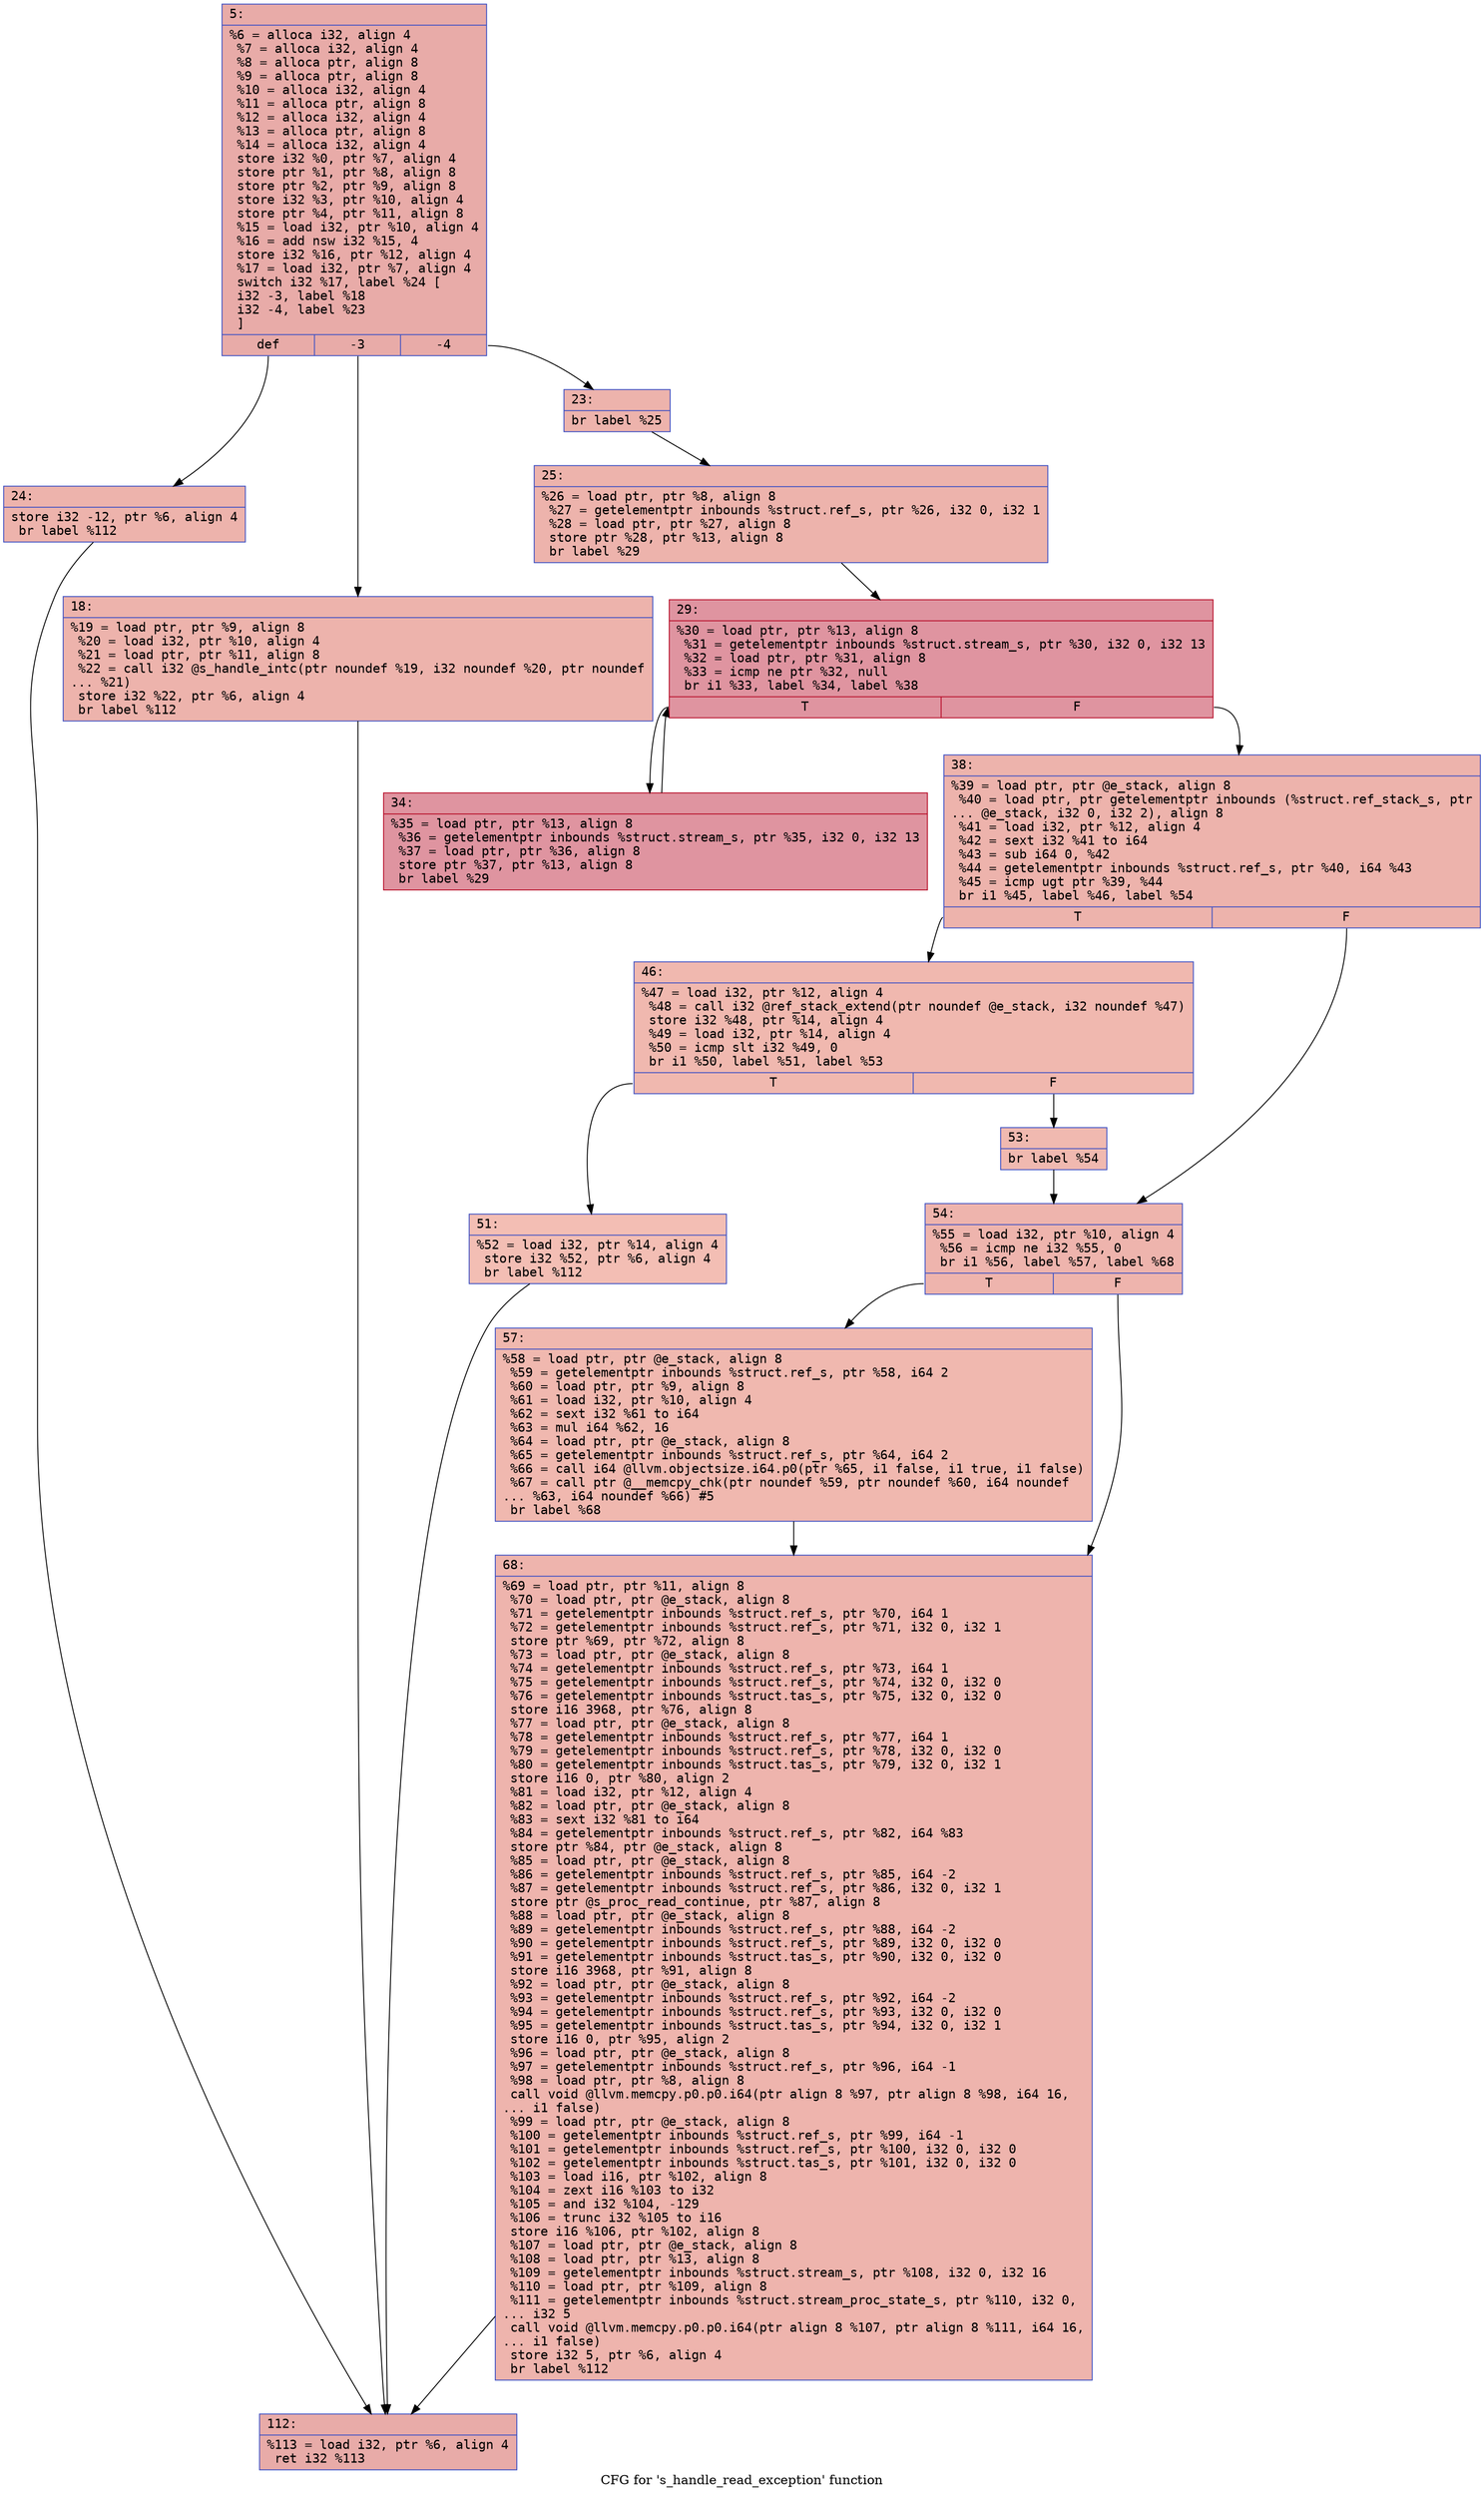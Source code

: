 digraph "CFG for 's_handle_read_exception' function" {
	label="CFG for 's_handle_read_exception' function";

	Node0x6000029e2440 [shape=record,color="#3d50c3ff", style=filled, fillcolor="#cc403a70" fontname="Courier",label="{5:\l|  %6 = alloca i32, align 4\l  %7 = alloca i32, align 4\l  %8 = alloca ptr, align 8\l  %9 = alloca ptr, align 8\l  %10 = alloca i32, align 4\l  %11 = alloca ptr, align 8\l  %12 = alloca i32, align 4\l  %13 = alloca ptr, align 8\l  %14 = alloca i32, align 4\l  store i32 %0, ptr %7, align 4\l  store ptr %1, ptr %8, align 8\l  store ptr %2, ptr %9, align 8\l  store i32 %3, ptr %10, align 4\l  store ptr %4, ptr %11, align 8\l  %15 = load i32, ptr %10, align 4\l  %16 = add nsw i32 %15, 4\l  store i32 %16, ptr %12, align 4\l  %17 = load i32, ptr %7, align 4\l  switch i32 %17, label %24 [\l    i32 -3, label %18\l    i32 -4, label %23\l  ]\l|{<s0>def|<s1>-3|<s2>-4}}"];
	Node0x6000029e2440:s0 -> Node0x6000029e2530[tooltip="5 -> 24\nProbability 33.33%" ];
	Node0x6000029e2440:s1 -> Node0x6000029e2490[tooltip="5 -> 18\nProbability 33.33%" ];
	Node0x6000029e2440:s2 -> Node0x6000029e24e0[tooltip="5 -> 23\nProbability 33.33%" ];
	Node0x6000029e2490 [shape=record,color="#3d50c3ff", style=filled, fillcolor="#d6524470" fontname="Courier",label="{18:\l|  %19 = load ptr, ptr %9, align 8\l  %20 = load i32, ptr %10, align 4\l  %21 = load ptr, ptr %11, align 8\l  %22 = call i32 @s_handle_intc(ptr noundef %19, i32 noundef %20, ptr noundef\l... %21)\l  store i32 %22, ptr %6, align 4\l  br label %112\l}"];
	Node0x6000029e2490 -> Node0x6000029e28a0[tooltip="18 -> 112\nProbability 100.00%" ];
	Node0x6000029e24e0 [shape=record,color="#3d50c3ff", style=filled, fillcolor="#d6524470" fontname="Courier",label="{23:\l|  br label %25\l}"];
	Node0x6000029e24e0 -> Node0x6000029e2580[tooltip="23 -> 25\nProbability 100.00%" ];
	Node0x6000029e2530 [shape=record,color="#3d50c3ff", style=filled, fillcolor="#d6524470" fontname="Courier",label="{24:\l|  store i32 -12, ptr %6, align 4\l  br label %112\l}"];
	Node0x6000029e2530 -> Node0x6000029e28a0[tooltip="24 -> 112\nProbability 100.00%" ];
	Node0x6000029e2580 [shape=record,color="#3d50c3ff", style=filled, fillcolor="#d6524470" fontname="Courier",label="{25:\l|  %26 = load ptr, ptr %8, align 8\l  %27 = getelementptr inbounds %struct.ref_s, ptr %26, i32 0, i32 1\l  %28 = load ptr, ptr %27, align 8\l  store ptr %28, ptr %13, align 8\l  br label %29\l}"];
	Node0x6000029e2580 -> Node0x6000029e25d0[tooltip="25 -> 29\nProbability 100.00%" ];
	Node0x6000029e25d0 [shape=record,color="#b70d28ff", style=filled, fillcolor="#b70d2870" fontname="Courier",label="{29:\l|  %30 = load ptr, ptr %13, align 8\l  %31 = getelementptr inbounds %struct.stream_s, ptr %30, i32 0, i32 13\l  %32 = load ptr, ptr %31, align 8\l  %33 = icmp ne ptr %32, null\l  br i1 %33, label %34, label %38\l|{<s0>T|<s1>F}}"];
	Node0x6000029e25d0:s0 -> Node0x6000029e2620[tooltip="29 -> 34\nProbability 96.88%" ];
	Node0x6000029e25d0:s1 -> Node0x6000029e2670[tooltip="29 -> 38\nProbability 3.12%" ];
	Node0x6000029e2620 [shape=record,color="#b70d28ff", style=filled, fillcolor="#b70d2870" fontname="Courier",label="{34:\l|  %35 = load ptr, ptr %13, align 8\l  %36 = getelementptr inbounds %struct.stream_s, ptr %35, i32 0, i32 13\l  %37 = load ptr, ptr %36, align 8\l  store ptr %37, ptr %13, align 8\l  br label %29\l}"];
	Node0x6000029e2620 -> Node0x6000029e25d0[tooltip="34 -> 29\nProbability 100.00%" ];
	Node0x6000029e2670 [shape=record,color="#3d50c3ff", style=filled, fillcolor="#d6524470" fontname="Courier",label="{38:\l|  %39 = load ptr, ptr @e_stack, align 8\l  %40 = load ptr, ptr getelementptr inbounds (%struct.ref_stack_s, ptr\l... @e_stack, i32 0, i32 2), align 8\l  %41 = load i32, ptr %12, align 4\l  %42 = sext i32 %41 to i64\l  %43 = sub i64 0, %42\l  %44 = getelementptr inbounds %struct.ref_s, ptr %40, i64 %43\l  %45 = icmp ugt ptr %39, %44\l  br i1 %45, label %46, label %54\l|{<s0>T|<s1>F}}"];
	Node0x6000029e2670:s0 -> Node0x6000029e26c0[tooltip="38 -> 46\nProbability 50.00%" ];
	Node0x6000029e2670:s1 -> Node0x6000029e27b0[tooltip="38 -> 54\nProbability 50.00%" ];
	Node0x6000029e26c0 [shape=record,color="#3d50c3ff", style=filled, fillcolor="#dc5d4a70" fontname="Courier",label="{46:\l|  %47 = load i32, ptr %12, align 4\l  %48 = call i32 @ref_stack_extend(ptr noundef @e_stack, i32 noundef %47)\l  store i32 %48, ptr %14, align 4\l  %49 = load i32, ptr %14, align 4\l  %50 = icmp slt i32 %49, 0\l  br i1 %50, label %51, label %53\l|{<s0>T|<s1>F}}"];
	Node0x6000029e26c0:s0 -> Node0x6000029e2710[tooltip="46 -> 51\nProbability 37.50%" ];
	Node0x6000029e26c0:s1 -> Node0x6000029e2760[tooltip="46 -> 53\nProbability 62.50%" ];
	Node0x6000029e2710 [shape=record,color="#3d50c3ff", style=filled, fillcolor="#e36c5570" fontname="Courier",label="{51:\l|  %52 = load i32, ptr %14, align 4\l  store i32 %52, ptr %6, align 4\l  br label %112\l}"];
	Node0x6000029e2710 -> Node0x6000029e28a0[tooltip="51 -> 112\nProbability 100.00%" ];
	Node0x6000029e2760 [shape=record,color="#3d50c3ff", style=filled, fillcolor="#de614d70" fontname="Courier",label="{53:\l|  br label %54\l}"];
	Node0x6000029e2760 -> Node0x6000029e27b0[tooltip="53 -> 54\nProbability 100.00%" ];
	Node0x6000029e27b0 [shape=record,color="#3d50c3ff", style=filled, fillcolor="#d8564670" fontname="Courier",label="{54:\l|  %55 = load i32, ptr %10, align 4\l  %56 = icmp ne i32 %55, 0\l  br i1 %56, label %57, label %68\l|{<s0>T|<s1>F}}"];
	Node0x6000029e27b0:s0 -> Node0x6000029e2800[tooltip="54 -> 57\nProbability 62.50%" ];
	Node0x6000029e27b0:s1 -> Node0x6000029e2850[tooltip="54 -> 68\nProbability 37.50%" ];
	Node0x6000029e2800 [shape=record,color="#3d50c3ff", style=filled, fillcolor="#dc5d4a70" fontname="Courier",label="{57:\l|  %58 = load ptr, ptr @e_stack, align 8\l  %59 = getelementptr inbounds %struct.ref_s, ptr %58, i64 2\l  %60 = load ptr, ptr %9, align 8\l  %61 = load i32, ptr %10, align 4\l  %62 = sext i32 %61 to i64\l  %63 = mul i64 %62, 16\l  %64 = load ptr, ptr @e_stack, align 8\l  %65 = getelementptr inbounds %struct.ref_s, ptr %64, i64 2\l  %66 = call i64 @llvm.objectsize.i64.p0(ptr %65, i1 false, i1 true, i1 false)\l  %67 = call ptr @__memcpy_chk(ptr noundef %59, ptr noundef %60, i64 noundef\l... %63, i64 noundef %66) #5\l  br label %68\l}"];
	Node0x6000029e2800 -> Node0x6000029e2850[tooltip="57 -> 68\nProbability 100.00%" ];
	Node0x6000029e2850 [shape=record,color="#3d50c3ff", style=filled, fillcolor="#d8564670" fontname="Courier",label="{68:\l|  %69 = load ptr, ptr %11, align 8\l  %70 = load ptr, ptr @e_stack, align 8\l  %71 = getelementptr inbounds %struct.ref_s, ptr %70, i64 1\l  %72 = getelementptr inbounds %struct.ref_s, ptr %71, i32 0, i32 1\l  store ptr %69, ptr %72, align 8\l  %73 = load ptr, ptr @e_stack, align 8\l  %74 = getelementptr inbounds %struct.ref_s, ptr %73, i64 1\l  %75 = getelementptr inbounds %struct.ref_s, ptr %74, i32 0, i32 0\l  %76 = getelementptr inbounds %struct.tas_s, ptr %75, i32 0, i32 0\l  store i16 3968, ptr %76, align 8\l  %77 = load ptr, ptr @e_stack, align 8\l  %78 = getelementptr inbounds %struct.ref_s, ptr %77, i64 1\l  %79 = getelementptr inbounds %struct.ref_s, ptr %78, i32 0, i32 0\l  %80 = getelementptr inbounds %struct.tas_s, ptr %79, i32 0, i32 1\l  store i16 0, ptr %80, align 2\l  %81 = load i32, ptr %12, align 4\l  %82 = load ptr, ptr @e_stack, align 8\l  %83 = sext i32 %81 to i64\l  %84 = getelementptr inbounds %struct.ref_s, ptr %82, i64 %83\l  store ptr %84, ptr @e_stack, align 8\l  %85 = load ptr, ptr @e_stack, align 8\l  %86 = getelementptr inbounds %struct.ref_s, ptr %85, i64 -2\l  %87 = getelementptr inbounds %struct.ref_s, ptr %86, i32 0, i32 1\l  store ptr @s_proc_read_continue, ptr %87, align 8\l  %88 = load ptr, ptr @e_stack, align 8\l  %89 = getelementptr inbounds %struct.ref_s, ptr %88, i64 -2\l  %90 = getelementptr inbounds %struct.ref_s, ptr %89, i32 0, i32 0\l  %91 = getelementptr inbounds %struct.tas_s, ptr %90, i32 0, i32 0\l  store i16 3968, ptr %91, align 8\l  %92 = load ptr, ptr @e_stack, align 8\l  %93 = getelementptr inbounds %struct.ref_s, ptr %92, i64 -2\l  %94 = getelementptr inbounds %struct.ref_s, ptr %93, i32 0, i32 0\l  %95 = getelementptr inbounds %struct.tas_s, ptr %94, i32 0, i32 1\l  store i16 0, ptr %95, align 2\l  %96 = load ptr, ptr @e_stack, align 8\l  %97 = getelementptr inbounds %struct.ref_s, ptr %96, i64 -1\l  %98 = load ptr, ptr %8, align 8\l  call void @llvm.memcpy.p0.p0.i64(ptr align 8 %97, ptr align 8 %98, i64 16,\l... i1 false)\l  %99 = load ptr, ptr @e_stack, align 8\l  %100 = getelementptr inbounds %struct.ref_s, ptr %99, i64 -1\l  %101 = getelementptr inbounds %struct.ref_s, ptr %100, i32 0, i32 0\l  %102 = getelementptr inbounds %struct.tas_s, ptr %101, i32 0, i32 0\l  %103 = load i16, ptr %102, align 8\l  %104 = zext i16 %103 to i32\l  %105 = and i32 %104, -129\l  %106 = trunc i32 %105 to i16\l  store i16 %106, ptr %102, align 8\l  %107 = load ptr, ptr @e_stack, align 8\l  %108 = load ptr, ptr %13, align 8\l  %109 = getelementptr inbounds %struct.stream_s, ptr %108, i32 0, i32 16\l  %110 = load ptr, ptr %109, align 8\l  %111 = getelementptr inbounds %struct.stream_proc_state_s, ptr %110, i32 0,\l... i32 5\l  call void @llvm.memcpy.p0.p0.i64(ptr align 8 %107, ptr align 8 %111, i64 16,\l... i1 false)\l  store i32 5, ptr %6, align 4\l  br label %112\l}"];
	Node0x6000029e2850 -> Node0x6000029e28a0[tooltip="68 -> 112\nProbability 100.00%" ];
	Node0x6000029e28a0 [shape=record,color="#3d50c3ff", style=filled, fillcolor="#cc403a70" fontname="Courier",label="{112:\l|  %113 = load i32, ptr %6, align 4\l  ret i32 %113\l}"];
}
